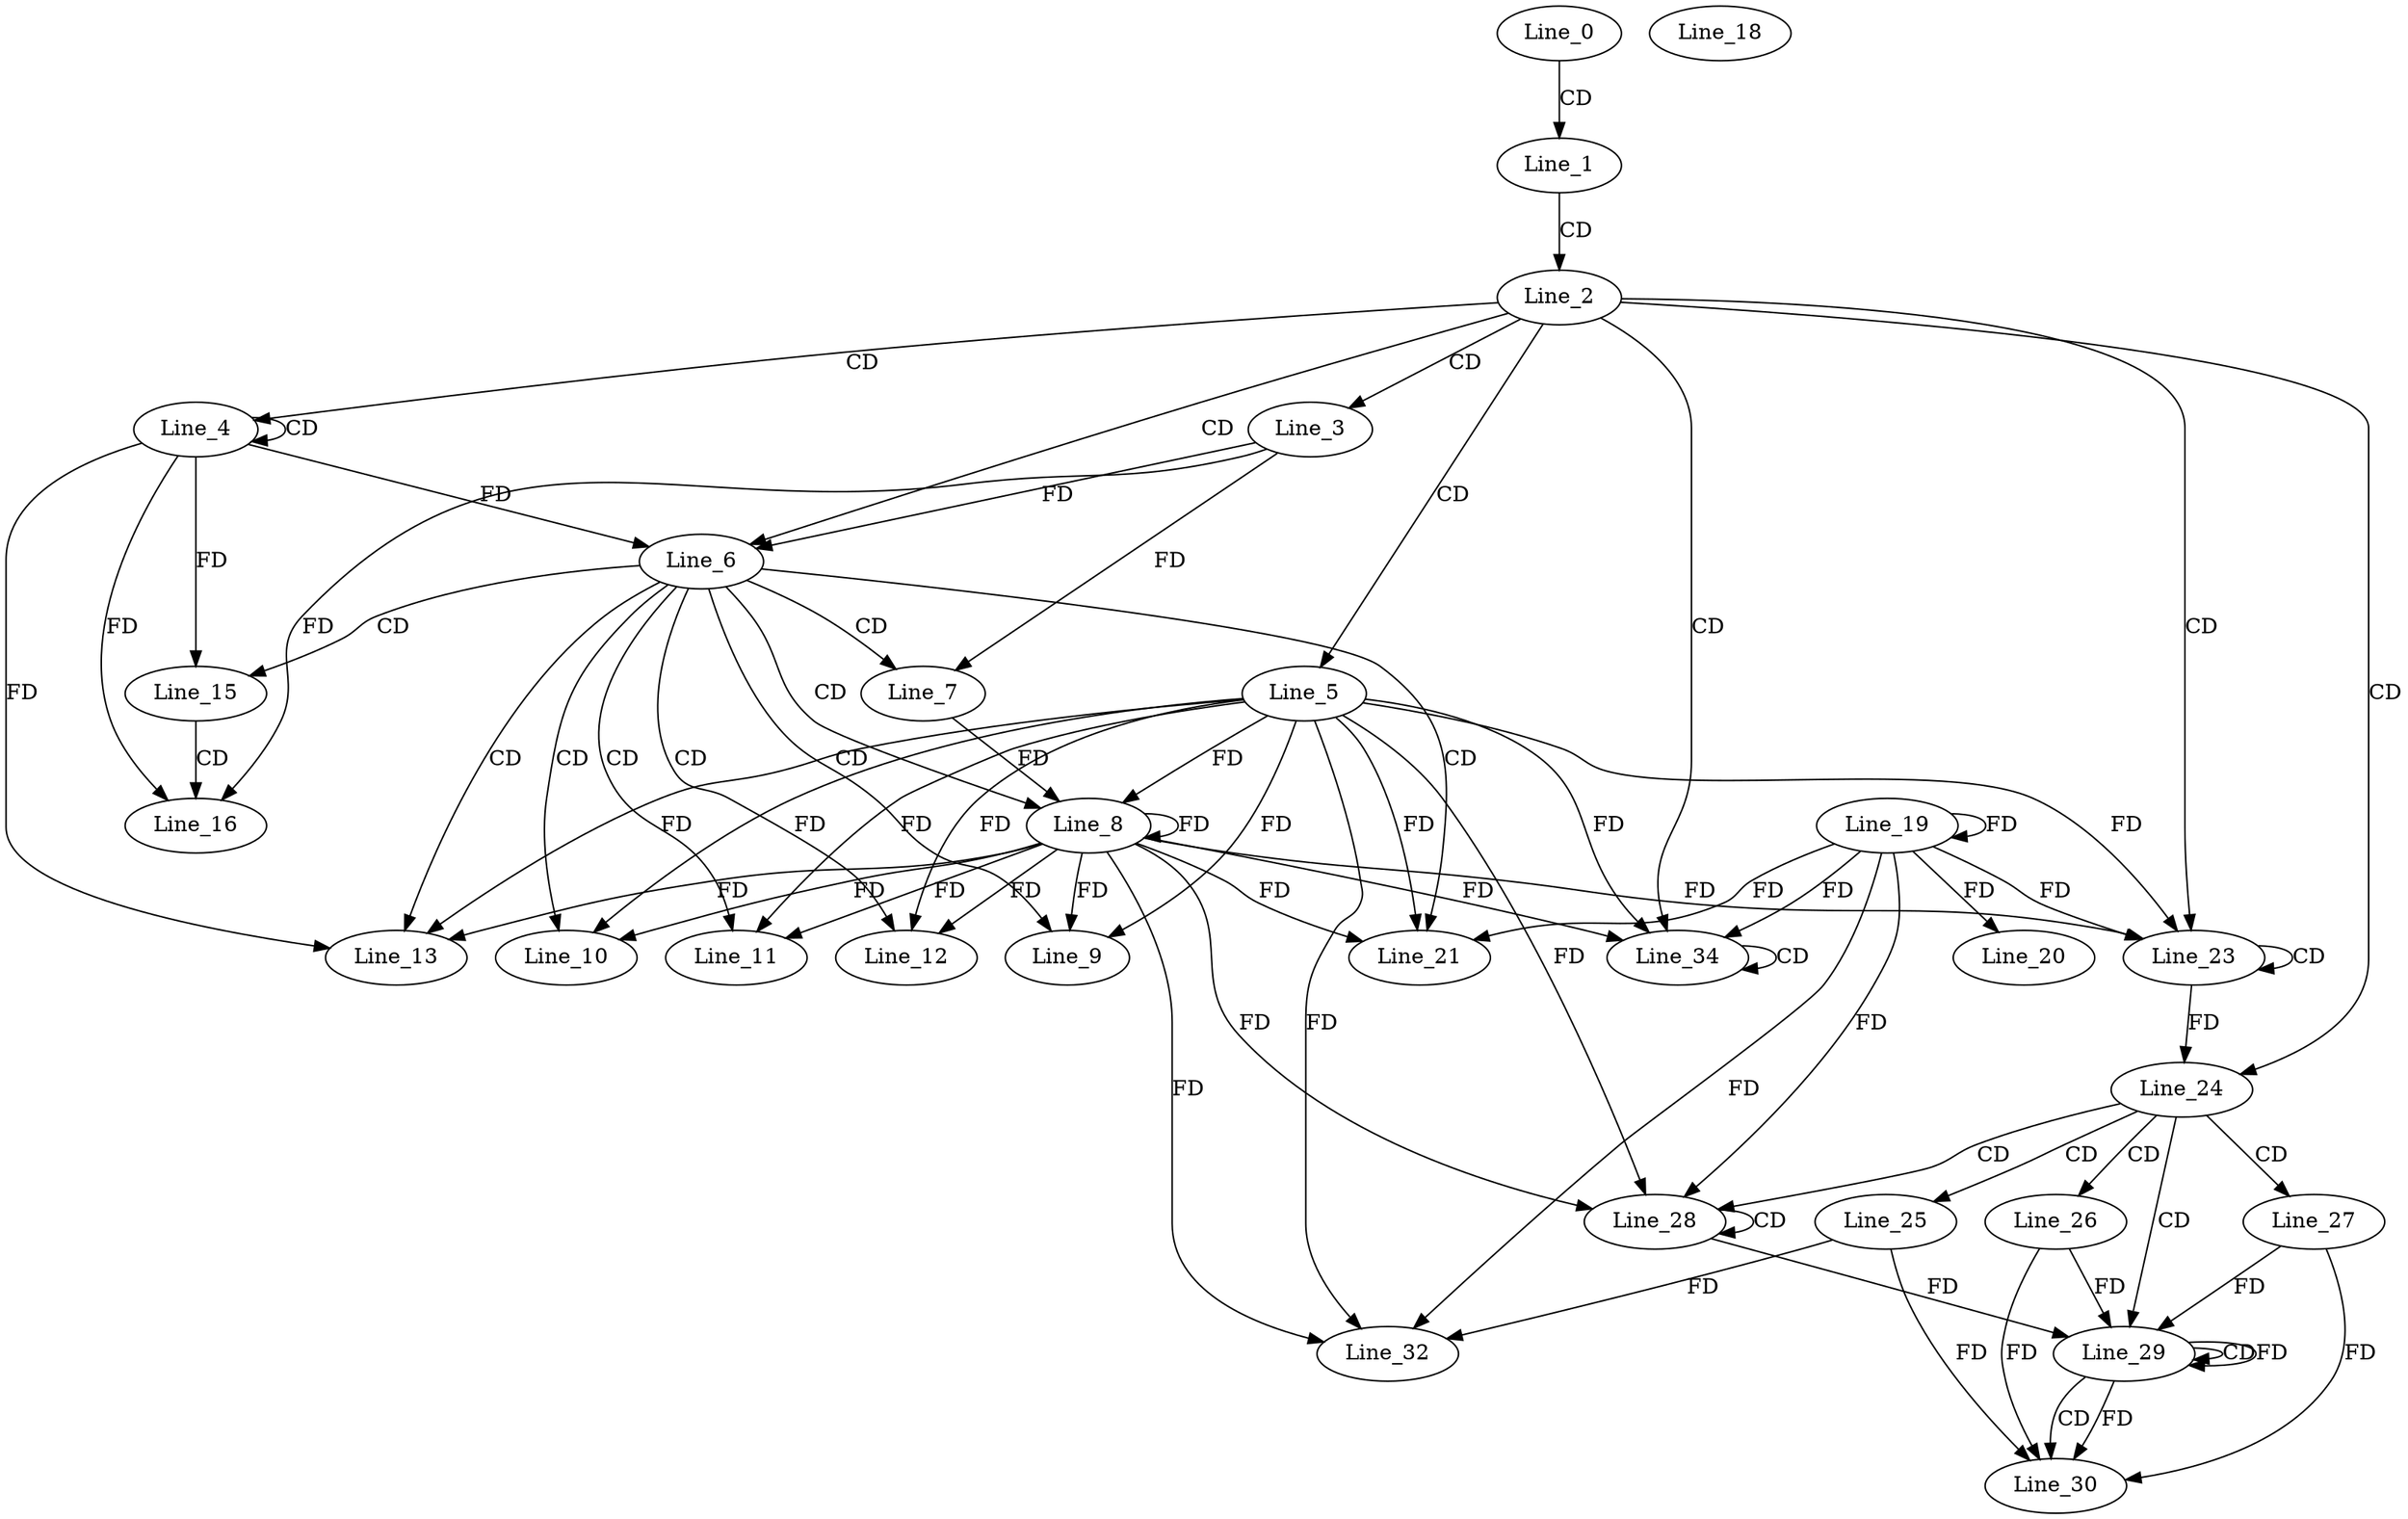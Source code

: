 digraph G {
  Line_0;
  Line_1;
  Line_2;
  Line_3;
  Line_4;
  Line_4;
  Line_5;
  Line_6;
  Line_6;
  Line_6;
  Line_7;
  Line_7;
  Line_8;
  Line_8;
  Line_9;
  Line_10;
  Line_11;
  Line_12;
  Line_13;
  Line_13;
  Line_13;
  Line_15;
  Line_15;
  Line_16;
  Line_16;
  Line_18;
  Line_19;
  Line_19;
  Line_20;
  Line_21;
  Line_23;
  Line_23;
  Line_24;
  Line_25;
  Line_26;
  Line_27;
  Line_28;
  Line_28;
  Line_29;
  Line_29;
  Line_29;
  Line_30;
  Line_32;
  Line_32;
  Line_34;
  Line_34;
  Line_0 -> Line_1 [ label="CD" ];
  Line_1 -> Line_2 [ label="CD" ];
  Line_2 -> Line_3 [ label="CD" ];
  Line_2 -> Line_4 [ label="CD" ];
  Line_4 -> Line_4 [ label="CD" ];
  Line_2 -> Line_5 [ label="CD" ];
  Line_2 -> Line_6 [ label="CD" ];
  Line_3 -> Line_6 [ label="FD" ];
  Line_4 -> Line_6 [ label="FD" ];
  Line_6 -> Line_7 [ label="CD" ];
  Line_3 -> Line_7 [ label="FD" ];
  Line_6 -> Line_8 [ label="CD" ];
  Line_5 -> Line_8 [ label="FD" ];
  Line_8 -> Line_8 [ label="FD" ];
  Line_7 -> Line_8 [ label="FD" ];
  Line_6 -> Line_9 [ label="CD" ];
  Line_5 -> Line_9 [ label="FD" ];
  Line_8 -> Line_9 [ label="FD" ];
  Line_6 -> Line_10 [ label="CD" ];
  Line_5 -> Line_10 [ label="FD" ];
  Line_8 -> Line_10 [ label="FD" ];
  Line_6 -> Line_11 [ label="CD" ];
  Line_5 -> Line_11 [ label="FD" ];
  Line_8 -> Line_11 [ label="FD" ];
  Line_6 -> Line_12 [ label="CD" ];
  Line_5 -> Line_12 [ label="FD" ];
  Line_8 -> Line_12 [ label="FD" ];
  Line_6 -> Line_13 [ label="CD" ];
  Line_5 -> Line_13 [ label="FD" ];
  Line_8 -> Line_13 [ label="FD" ];
  Line_4 -> Line_13 [ label="FD" ];
  Line_6 -> Line_15 [ label="CD" ];
  Line_4 -> Line_15 [ label="FD" ];
  Line_15 -> Line_16 [ label="CD" ];
  Line_4 -> Line_16 [ label="FD" ];
  Line_3 -> Line_16 [ label="FD" ];
  Line_19 -> Line_19 [ label="FD" ];
  Line_19 -> Line_20 [ label="FD" ];
  Line_6 -> Line_21 [ label="CD" ];
  Line_5 -> Line_21 [ label="FD" ];
  Line_8 -> Line_21 [ label="FD" ];
  Line_19 -> Line_21 [ label="FD" ];
  Line_2 -> Line_23 [ label="CD" ];
  Line_23 -> Line_23 [ label="CD" ];
  Line_5 -> Line_23 [ label="FD" ];
  Line_8 -> Line_23 [ label="FD" ];
  Line_19 -> Line_23 [ label="FD" ];
  Line_2 -> Line_24 [ label="CD" ];
  Line_23 -> Line_24 [ label="FD" ];
  Line_24 -> Line_25 [ label="CD" ];
  Line_24 -> Line_26 [ label="CD" ];
  Line_24 -> Line_27 [ label="CD" ];
  Line_24 -> Line_28 [ label="CD" ];
  Line_28 -> Line_28 [ label="CD" ];
  Line_5 -> Line_28 [ label="FD" ];
  Line_8 -> Line_28 [ label="FD" ];
  Line_19 -> Line_28 [ label="FD" ];
  Line_24 -> Line_29 [ label="CD" ];
  Line_29 -> Line_29 [ label="CD" ];
  Line_29 -> Line_29 [ label="FD" ];
  Line_26 -> Line_29 [ label="FD" ];
  Line_28 -> Line_29 [ label="FD" ];
  Line_27 -> Line_29 [ label="FD" ];
  Line_29 -> Line_30 [ label="CD" ];
  Line_25 -> Line_30 [ label="FD" ];
  Line_27 -> Line_30 [ label="FD" ];
  Line_29 -> Line_30 [ label="FD" ];
  Line_26 -> Line_30 [ label="FD" ];
  Line_5 -> Line_32 [ label="FD" ];
  Line_8 -> Line_32 [ label="FD" ];
  Line_19 -> Line_32 [ label="FD" ];
  Line_25 -> Line_32 [ label="FD" ];
  Line_2 -> Line_34 [ label="CD" ];
  Line_34 -> Line_34 [ label="CD" ];
  Line_5 -> Line_34 [ label="FD" ];
  Line_8 -> Line_34 [ label="FD" ];
  Line_19 -> Line_34 [ label="FD" ];
}
